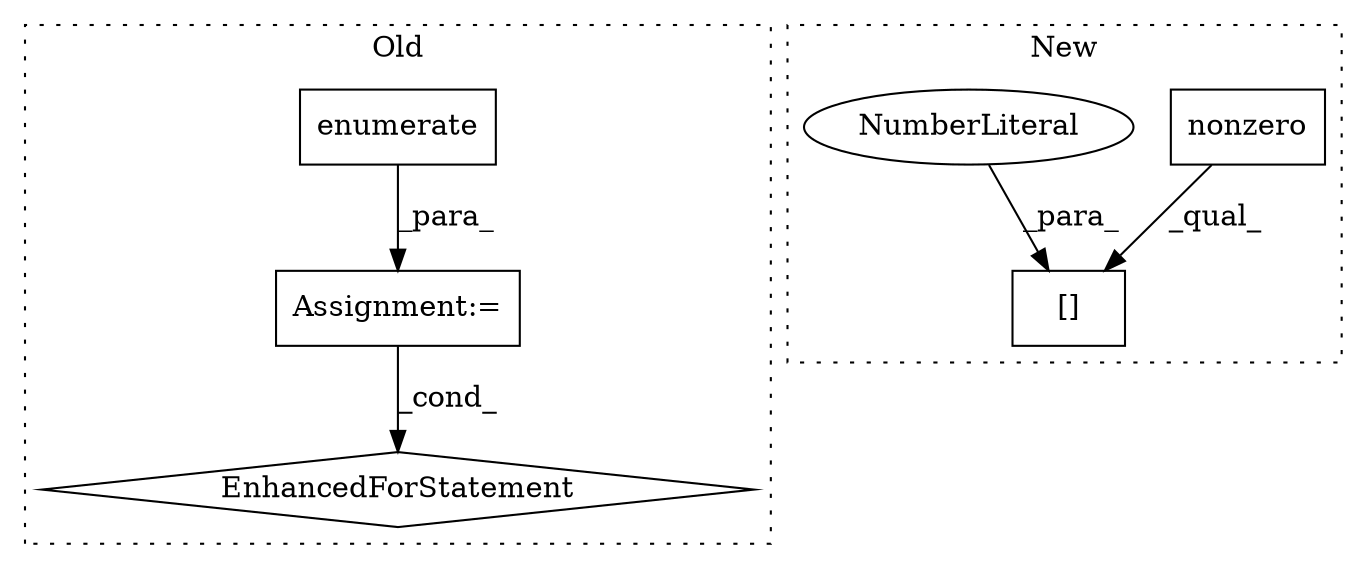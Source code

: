 digraph G {
subgraph cluster0 {
1 [label="enumerate" a="32" s="20518,20539" l="10,1" shape="box"];
3 [label="Assignment:=" a="7" s="20433,20540" l="68,2" shape="box"];
6 [label="EnhancedForStatement" a="70" s="20433,20540" l="68,2" shape="diamond"];
label = "Old";
style="dotted";
}
subgraph cluster1 {
2 [label="nonzero" a="32" s="20317" l="9" shape="box"];
4 [label="[]" a="2" s="20396,20400" l="3,1" shape="box"];
5 [label="NumberLiteral" a="34" s="20399" l="1" shape="ellipse"];
label = "New";
style="dotted";
}
1 -> 3 [label="_para_"];
2 -> 4 [label="_qual_"];
3 -> 6 [label="_cond_"];
5 -> 4 [label="_para_"];
}